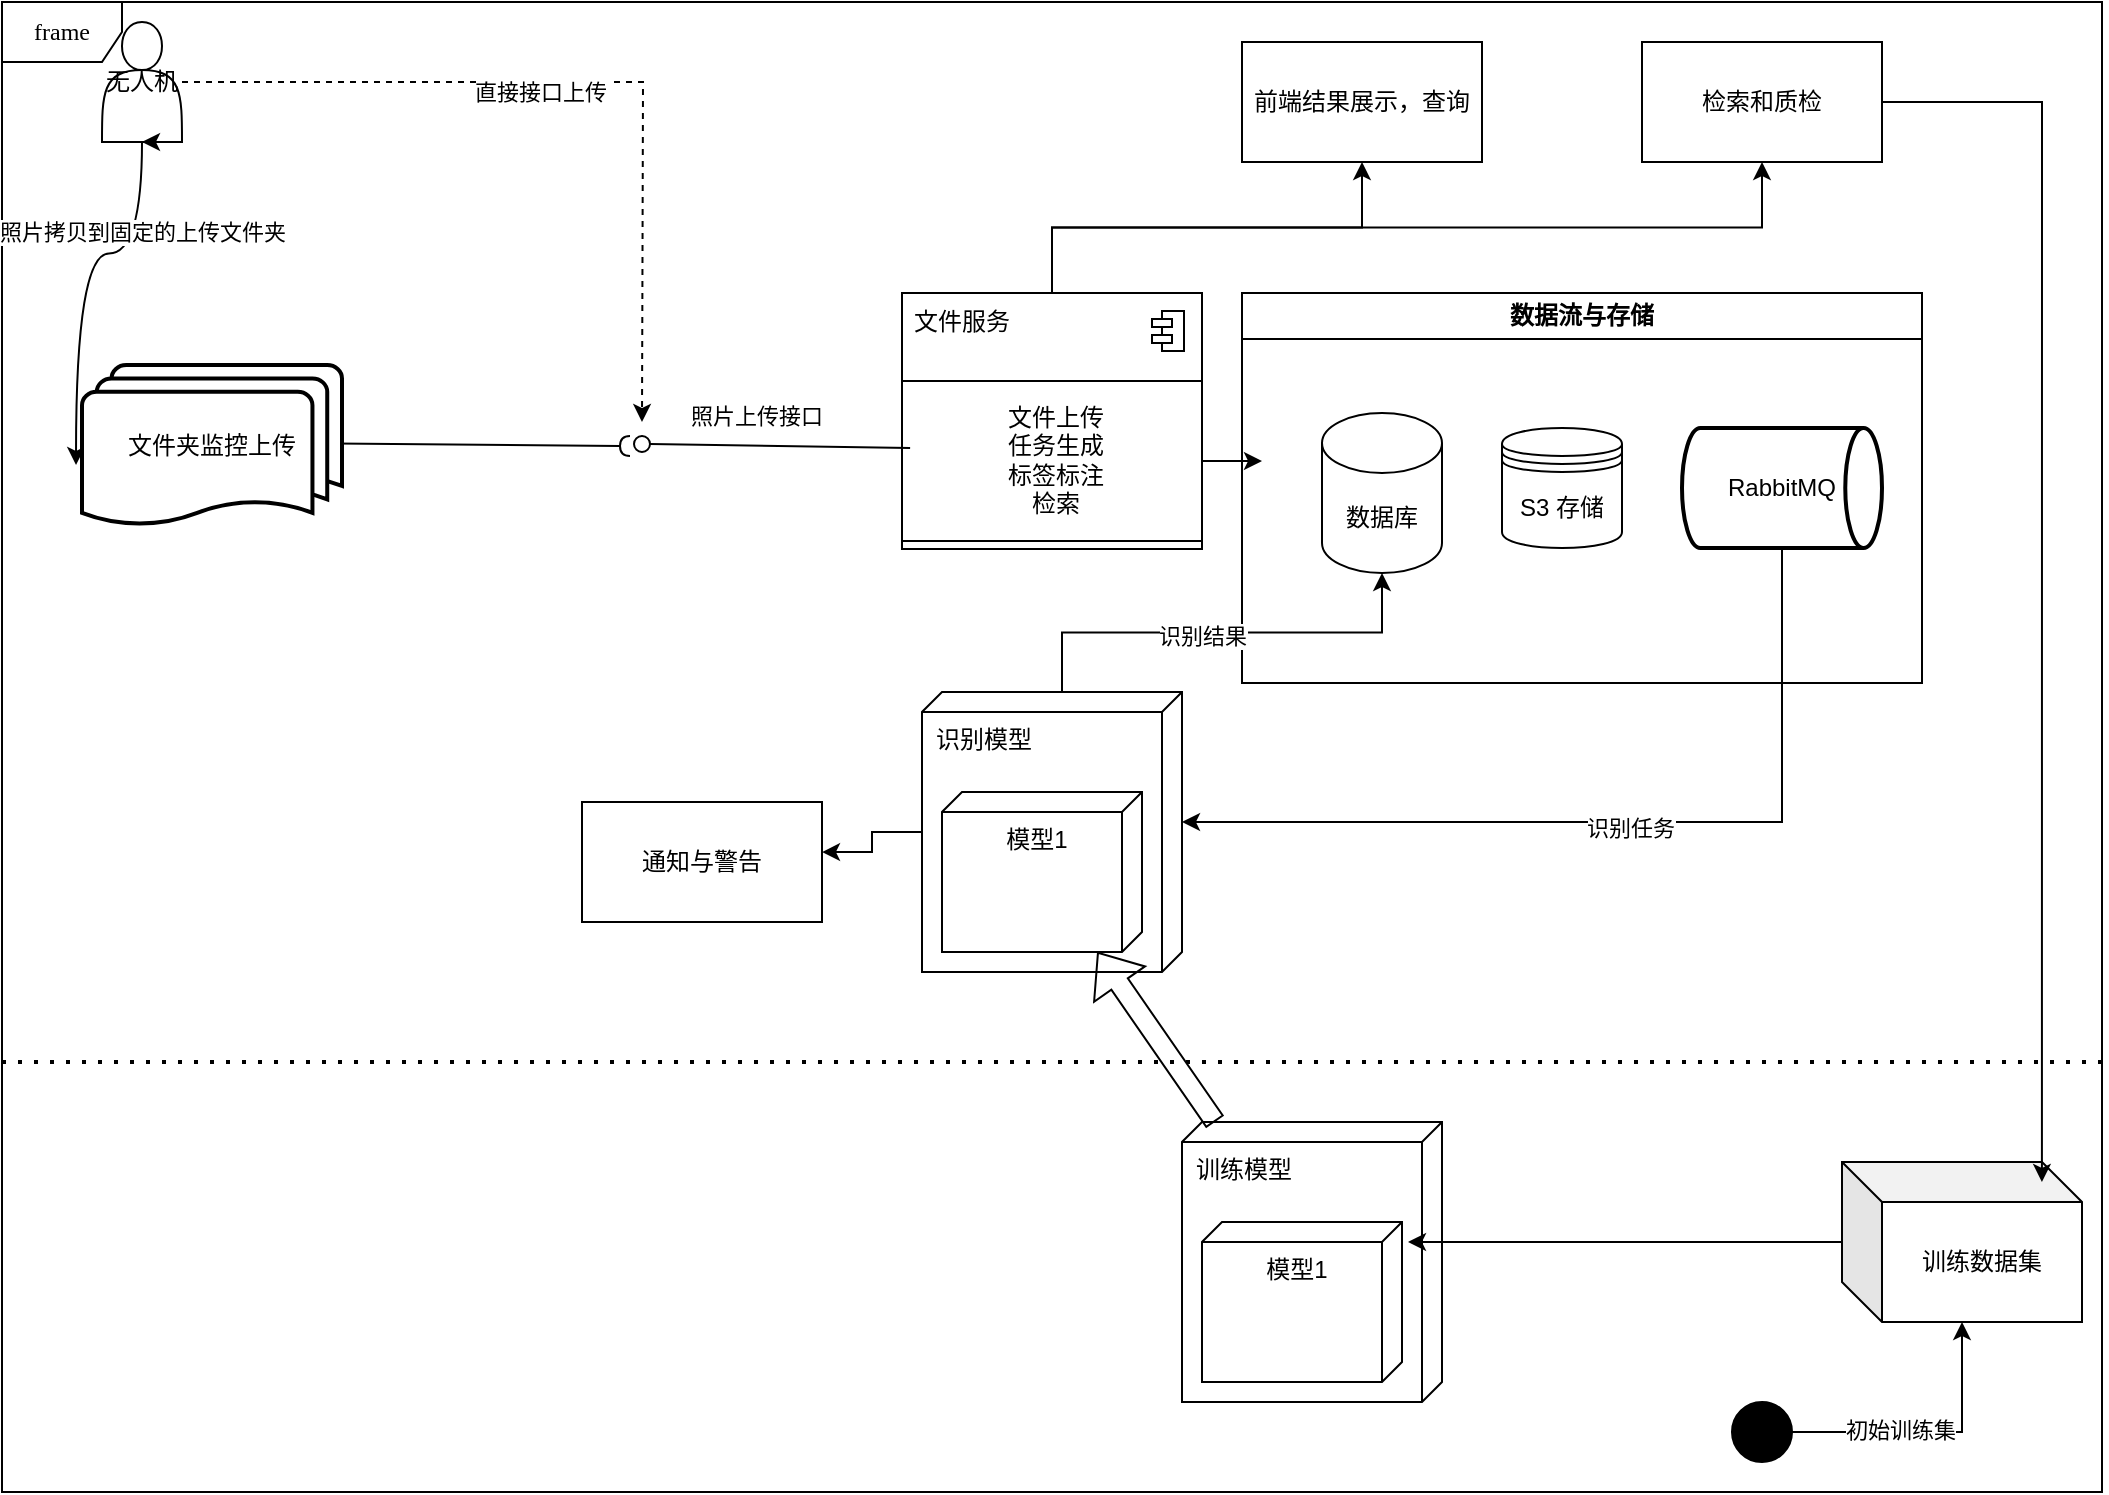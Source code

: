 <mxfile version="24.7.10">
  <diagram name="Page-1" id="58cdce13-f638-feb5-8d6f-7d28b1aa9fa0">
    <mxGraphModel dx="1434" dy="774" grid="1" gridSize="10" guides="1" tooltips="1" connect="1" arrows="1" fold="1" page="1" pageScale="1" pageWidth="1100" pageHeight="850" background="none" math="0" shadow="0">
      <root>
        <mxCell id="0" />
        <mxCell id="1" parent="0" />
        <mxCell id="2a3bc250acf0617d-8" value="frame" style="shape=umlFrame;whiteSpace=wrap;html=1;rounded=1;shadow=0;comic=0;labelBackgroundColor=none;strokeWidth=1;fontFamily=Verdana;fontSize=12;align=center;movable=0;resizable=0;rotatable=0;deletable=0;editable=0;locked=1;connectable=0;" parent="1" vertex="1">
          <mxGeometry x="20" y="10" width="1050" height="745" as="geometry" />
        </mxCell>
        <mxCell id="KeID--GRCDygiFUdQbDZ-1" value="数据流与存储" style="swimlane;whiteSpace=wrap;html=1;" vertex="1" parent="1">
          <mxGeometry x="640" y="155.5" width="340" height="195" as="geometry" />
        </mxCell>
        <mxCell id="KeID--GRCDygiFUdQbDZ-2" value="数据库" style="shape=cylinder3;whiteSpace=wrap;html=1;boundedLbl=1;backgroundOutline=1;size=15;" vertex="1" parent="KeID--GRCDygiFUdQbDZ-1">
          <mxGeometry x="40" y="60" width="60" height="80" as="geometry" />
        </mxCell>
        <mxCell id="KeID--GRCDygiFUdQbDZ-4" value="S3 存储" style="shape=datastore;whiteSpace=wrap;html=1;" vertex="1" parent="KeID--GRCDygiFUdQbDZ-1">
          <mxGeometry x="130" y="67.5" width="60" height="60" as="geometry" />
        </mxCell>
        <mxCell id="KeID--GRCDygiFUdQbDZ-6" value="RabbitMQ" style="strokeWidth=2;html=1;shape=mxgraph.flowchart.direct_data;whiteSpace=wrap;" vertex="1" parent="KeID--GRCDygiFUdQbDZ-1">
          <mxGeometry x="220" y="67.5" width="100" height="60" as="geometry" />
        </mxCell>
        <mxCell id="KeID--GRCDygiFUdQbDZ-8" value="" style="fontStyle=1;align=center;verticalAlign=top;childLayout=stackLayout;horizontal=1;horizontalStack=0;resizeParent=1;resizeParentMax=0;resizeLast=0;marginBottom=0;" vertex="1" parent="1">
          <mxGeometry x="470" y="155.5" width="150" height="128" as="geometry" />
        </mxCell>
        <mxCell id="KeID--GRCDygiFUdQbDZ-9" value="文件服务" style="html=1;align=left;spacingLeft=4;verticalAlign=top;strokeColor=none;fillColor=none;whiteSpace=wrap;" vertex="1" parent="KeID--GRCDygiFUdQbDZ-8">
          <mxGeometry width="150" height="40" as="geometry" />
        </mxCell>
        <mxCell id="KeID--GRCDygiFUdQbDZ-10" value="" style="shape=module;jettyWidth=10;jettyHeight=4;" vertex="1" parent="KeID--GRCDygiFUdQbDZ-9">
          <mxGeometry x="1" width="16" height="20" relative="1" as="geometry">
            <mxPoint x="-25" y="9" as="offset" />
          </mxGeometry>
        </mxCell>
        <mxCell id="KeID--GRCDygiFUdQbDZ-11" value="" style="line;strokeWidth=1;fillColor=none;align=left;verticalAlign=middle;spacingTop=-1;spacingLeft=3;spacingRight=3;rotatable=0;labelPosition=right;points=[];portConstraint=eastwest;" vertex="1" parent="KeID--GRCDygiFUdQbDZ-8">
          <mxGeometry y="40" width="150" height="8" as="geometry" />
        </mxCell>
        <mxCell id="KeID--GRCDygiFUdQbDZ-42" style="edgeStyle=orthogonalEdgeStyle;rounded=0;orthogonalLoop=1;jettySize=auto;html=1;" edge="1" parent="KeID--GRCDygiFUdQbDZ-8" source="KeID--GRCDygiFUdQbDZ-12">
          <mxGeometry relative="1" as="geometry">
            <mxPoint x="180" y="84" as="targetPoint" />
          </mxGeometry>
        </mxCell>
        <mxCell id="KeID--GRCDygiFUdQbDZ-12" value="&lt;div&gt;文件上传&lt;/div&gt;&lt;div&gt;任务生成&lt;/div&gt;&lt;div&gt;标签标注&lt;/div&gt;&lt;div&gt;检索&lt;br&gt;&lt;/div&gt;" style="html=1;align=center;spacingLeft=4;verticalAlign=top;strokeColor=none;fillColor=none;whiteSpace=wrap;" vertex="1" parent="KeID--GRCDygiFUdQbDZ-8">
          <mxGeometry y="48" width="150" height="72" as="geometry" />
        </mxCell>
        <mxCell id="KeID--GRCDygiFUdQbDZ-14" value="" style="line;strokeWidth=1;fillColor=none;align=left;verticalAlign=middle;spacingTop=-1;spacingLeft=3;spacingRight=3;rotatable=0;labelPosition=right;points=[];portConstraint=eastwest;" vertex="1" parent="KeID--GRCDygiFUdQbDZ-8">
          <mxGeometry y="120" width="150" height="8" as="geometry" />
        </mxCell>
        <mxCell id="KeID--GRCDygiFUdQbDZ-20" value="照片上传接口" style="html=1;verticalAlign=bottom;labelBackgroundColor=none;startArrow=oval;startFill=0;startSize=8;endArrow=none;rounded=0;entryX=0.027;entryY=0.41;entryDx=0;entryDy=0;entryPerimeter=0;" edge="1" parent="1" target="KeID--GRCDygiFUdQbDZ-12">
          <mxGeometry x="-0.158" y="6" relative="1" as="geometry">
            <mxPoint x="340" y="231" as="sourcePoint" />
            <mxPoint x="502.02" y="231" as="targetPoint" />
            <mxPoint as="offset" />
          </mxGeometry>
        </mxCell>
        <mxCell id="KeID--GRCDygiFUdQbDZ-31" value="" style="endArrow=none;html=1;rounded=0;align=center;verticalAlign=top;endFill=0;labelBackgroundColor=none;endSize=2;exitX=0.864;exitY=0.483;exitDx=0;exitDy=0;exitPerimeter=0;" edge="1" source="KeID--GRCDygiFUdQbDZ-40" target="KeID--GRCDygiFUdQbDZ-32" parent="1">
          <mxGeometry relative="1" as="geometry">
            <mxPoint x="240" y="232" as="sourcePoint" />
          </mxGeometry>
        </mxCell>
        <mxCell id="KeID--GRCDygiFUdQbDZ-32" value="" style="shape=requiredInterface;html=1;fontSize=11;align=center;fillColor=none;points=[];aspect=fixed;resizable=0;verticalAlign=bottom;labelPosition=center;verticalLabelPosition=top;flipH=1;" vertex="1" parent="1">
          <mxGeometry x="329" y="227" width="5" height="10" as="geometry" />
        </mxCell>
        <mxCell id="KeID--GRCDygiFUdQbDZ-36" style="edgeStyle=orthogonalEdgeStyle;rounded=0;orthogonalLoop=1;jettySize=auto;html=1;dashed=1;" edge="1" parent="1" source="KeID--GRCDygiFUdQbDZ-35">
          <mxGeometry relative="1" as="geometry">
            <mxPoint x="340" y="220" as="targetPoint" />
          </mxGeometry>
        </mxCell>
        <mxCell id="KeID--GRCDygiFUdQbDZ-37" value="直接接口上传" style="edgeLabel;html=1;align=center;verticalAlign=middle;resizable=0;points=[];" vertex="1" connectable="0" parent="KeID--GRCDygiFUdQbDZ-36">
          <mxGeometry x="-0.107" y="-5" relative="1" as="geometry">
            <mxPoint as="offset" />
          </mxGeometry>
        </mxCell>
        <mxCell id="KeID--GRCDygiFUdQbDZ-38" style="rounded=0;orthogonalLoop=1;jettySize=auto;html=1;entryX=-0.023;entryY=0.617;entryDx=0;entryDy=0;entryPerimeter=0;edgeStyle=orthogonalEdgeStyle;curved=1;" edge="1" parent="1" source="KeID--GRCDygiFUdQbDZ-35" target="KeID--GRCDygiFUdQbDZ-40">
          <mxGeometry relative="1" as="geometry">
            <mxPoint x="80" y="150" as="sourcePoint" />
            <mxPoint x="140" y="232" as="targetPoint" />
          </mxGeometry>
        </mxCell>
        <mxCell id="KeID--GRCDygiFUdQbDZ-39" value="照片拷贝到固定的上传文件夹" style="edgeLabel;html=1;align=center;verticalAlign=middle;resizable=0;points=[];" vertex="1" connectable="0" parent="KeID--GRCDygiFUdQbDZ-38">
          <mxGeometry x="-0.543" relative="1" as="geometry">
            <mxPoint as="offset" />
          </mxGeometry>
        </mxCell>
        <mxCell id="KeID--GRCDygiFUdQbDZ-35" value="无人机" style="shape=actor;whiteSpace=wrap;html=1;" vertex="1" parent="1">
          <mxGeometry x="70" y="20" width="40" height="60" as="geometry" />
        </mxCell>
        <mxCell id="KeID--GRCDygiFUdQbDZ-40" value="文件夹监控上传" style="strokeWidth=2;html=1;shape=mxgraph.flowchart.multi-document;whiteSpace=wrap;" vertex="1" parent="1">
          <mxGeometry x="60" y="191.5" width="130" height="81" as="geometry" />
        </mxCell>
        <mxCell id="KeID--GRCDygiFUdQbDZ-41" style="edgeStyle=orthogonalEdgeStyle;rounded=0;orthogonalLoop=1;jettySize=auto;html=1;exitX=0.75;exitY=1;exitDx=0;exitDy=0;entryX=0.5;entryY=1;entryDx=0;entryDy=0;" edge="1" parent="1" source="KeID--GRCDygiFUdQbDZ-35" target="KeID--GRCDygiFUdQbDZ-35">
          <mxGeometry relative="1" as="geometry" />
        </mxCell>
        <mxCell id="KeID--GRCDygiFUdQbDZ-88" style="edgeStyle=orthogonalEdgeStyle;rounded=0;orthogonalLoop=1;jettySize=auto;html=1;exitX=0;exitY=0;exitDx=0;exitDy=60;exitPerimeter=0;" edge="1" parent="1" source="KeID--GRCDygiFUdQbDZ-84" target="KeID--GRCDygiFUdQbDZ-2">
          <mxGeometry relative="1" as="geometry" />
        </mxCell>
        <mxCell id="KeID--GRCDygiFUdQbDZ-89" value="识别结果" style="edgeLabel;html=1;align=center;verticalAlign=middle;resizable=0;points=[];" vertex="1" connectable="0" parent="KeID--GRCDygiFUdQbDZ-88">
          <mxGeometry x="-0.095" y="-1" relative="1" as="geometry">
            <mxPoint as="offset" />
          </mxGeometry>
        </mxCell>
        <mxCell id="KeID--GRCDygiFUdQbDZ-92" value="" style="edgeStyle=orthogonalEdgeStyle;rounded=0;orthogonalLoop=1;jettySize=auto;html=1;entryX=1;entryY=0.417;entryDx=0;entryDy=0;entryPerimeter=0;" edge="1" parent="1" source="KeID--GRCDygiFUdQbDZ-84" target="KeID--GRCDygiFUdQbDZ-93">
          <mxGeometry relative="1" as="geometry">
            <mxPoint x="395" y="425" as="targetPoint" />
          </mxGeometry>
        </mxCell>
        <mxCell id="KeID--GRCDygiFUdQbDZ-84" value="识别模型" style="verticalAlign=top;align=left;shape=cube;size=10;direction=south;fontStyle=0;html=1;boundedLbl=1;spacingLeft=5;whiteSpace=wrap;" vertex="1" parent="1">
          <mxGeometry x="480" y="355" width="130" height="140" as="geometry" />
        </mxCell>
        <mxCell id="KeID--GRCDygiFUdQbDZ-85" value="模型1" style="verticalAlign=top;align=center;shape=cube;size=10;direction=south;html=1;boundedLbl=1;spacingLeft=5;whiteSpace=wrap;" vertex="1" parent="KeID--GRCDygiFUdQbDZ-84">
          <mxGeometry width="100" height="80" relative="1" as="geometry">
            <mxPoint x="10" y="50" as="offset" />
          </mxGeometry>
        </mxCell>
        <mxCell id="KeID--GRCDygiFUdQbDZ-86" style="edgeStyle=orthogonalEdgeStyle;rounded=0;orthogonalLoop=1;jettySize=auto;html=1;entryX=0;entryY=0;entryDx=65;entryDy=0;entryPerimeter=0;exitX=0.5;exitY=1;exitDx=0;exitDy=0;exitPerimeter=0;" edge="1" parent="1" source="KeID--GRCDygiFUdQbDZ-6" target="KeID--GRCDygiFUdQbDZ-84">
          <mxGeometry relative="1" as="geometry" />
        </mxCell>
        <mxCell id="KeID--GRCDygiFUdQbDZ-87" value="识别任务" style="edgeLabel;html=1;align=center;verticalAlign=middle;resizable=0;points=[];" vertex="1" connectable="0" parent="KeID--GRCDygiFUdQbDZ-86">
          <mxGeometry x="-0.023" y="3" relative="1" as="geometry">
            <mxPoint as="offset" />
          </mxGeometry>
        </mxCell>
        <mxCell id="KeID--GRCDygiFUdQbDZ-93" value="通知与警告" style="rounded=0;whiteSpace=wrap;html=1;" vertex="1" parent="1">
          <mxGeometry x="310" y="410" width="120" height="60" as="geometry" />
        </mxCell>
        <mxCell id="KeID--GRCDygiFUdQbDZ-94" value="前端结果展示，查询" style="rounded=0;whiteSpace=wrap;html=1;" vertex="1" parent="1">
          <mxGeometry x="640" y="30" width="120" height="60" as="geometry" />
        </mxCell>
        <mxCell id="KeID--GRCDygiFUdQbDZ-95" style="edgeStyle=orthogonalEdgeStyle;rounded=0;orthogonalLoop=1;jettySize=auto;html=1;exitX=0.5;exitY=0;exitDx=0;exitDy=0;" edge="1" parent="1" source="KeID--GRCDygiFUdQbDZ-9" target="KeID--GRCDygiFUdQbDZ-94">
          <mxGeometry relative="1" as="geometry">
            <mxPoint x="545" y="60" as="targetPoint" />
          </mxGeometry>
        </mxCell>
        <mxCell id="KeID--GRCDygiFUdQbDZ-96" value="检索和质检" style="rounded=0;whiteSpace=wrap;html=1;" vertex="1" parent="1">
          <mxGeometry x="840" y="30" width="120" height="60" as="geometry" />
        </mxCell>
        <mxCell id="KeID--GRCDygiFUdQbDZ-97" style="edgeStyle=orthogonalEdgeStyle;rounded=0;orthogonalLoop=1;jettySize=auto;html=1;exitX=0.5;exitY=0;exitDx=0;exitDy=0;" edge="1" parent="1" source="KeID--GRCDygiFUdQbDZ-9" target="KeID--GRCDygiFUdQbDZ-96">
          <mxGeometry relative="1" as="geometry" />
        </mxCell>
        <mxCell id="KeID--GRCDygiFUdQbDZ-100" value="训练模型" style="verticalAlign=top;align=left;shape=cube;size=10;direction=south;fontStyle=0;html=1;boundedLbl=1;spacingLeft=5;whiteSpace=wrap;" vertex="1" parent="1">
          <mxGeometry x="610" y="570" width="130" height="140" as="geometry" />
        </mxCell>
        <mxCell id="KeID--GRCDygiFUdQbDZ-101" value="模型1" style="verticalAlign=top;align=center;shape=cube;size=10;direction=south;html=1;boundedLbl=1;spacingLeft=5;whiteSpace=wrap;" vertex="1" parent="KeID--GRCDygiFUdQbDZ-100">
          <mxGeometry width="100" height="80" relative="1" as="geometry">
            <mxPoint x="10" y="50" as="offset" />
          </mxGeometry>
        </mxCell>
        <mxCell id="KeID--GRCDygiFUdQbDZ-103" value="" style="endArrow=none;dashed=1;html=1;dashPattern=1 3;strokeWidth=2;rounded=0;" edge="1" parent="1">
          <mxGeometry width="50" height="50" relative="1" as="geometry">
            <mxPoint x="20" y="540" as="sourcePoint" />
            <mxPoint x="1070" y="540" as="targetPoint" />
          </mxGeometry>
        </mxCell>
        <mxCell id="KeID--GRCDygiFUdQbDZ-105" value="训练数据集" style="shape=cube;whiteSpace=wrap;html=1;boundedLbl=1;backgroundOutline=1;darkOpacity=0.05;darkOpacity2=0.1;" vertex="1" parent="1">
          <mxGeometry x="940" y="590" width="120" height="80" as="geometry" />
        </mxCell>
        <mxCell id="KeID--GRCDygiFUdQbDZ-104" value="" style="shape=flexArrow;endArrow=classic;html=1;rounded=0;" edge="1" parent="1" source="KeID--GRCDygiFUdQbDZ-100" target="KeID--GRCDygiFUdQbDZ-85">
          <mxGeometry width="50" height="50" relative="1" as="geometry">
            <mxPoint x="530" y="380" as="sourcePoint" />
            <mxPoint x="580" y="330" as="targetPoint" />
          </mxGeometry>
        </mxCell>
        <mxCell id="KeID--GRCDygiFUdQbDZ-106" style="edgeStyle=orthogonalEdgeStyle;rounded=0;orthogonalLoop=1;jettySize=auto;html=1;entryX=0.125;entryY=-0.03;entryDx=0;entryDy=0;entryPerimeter=0;" edge="1" parent="1" source="KeID--GRCDygiFUdQbDZ-105" target="KeID--GRCDygiFUdQbDZ-101">
          <mxGeometry relative="1" as="geometry" />
        </mxCell>
        <mxCell id="KeID--GRCDygiFUdQbDZ-99" value="" style="edgeStyle=orthogonalEdgeStyle;rounded=0;orthogonalLoop=1;jettySize=auto;html=1;entryX=0.833;entryY=0.125;entryDx=0;entryDy=0;entryPerimeter=0;exitX=1;exitY=0.5;exitDx=0;exitDy=0;" edge="1" parent="1" source="KeID--GRCDygiFUdQbDZ-96" target="KeID--GRCDygiFUdQbDZ-105">
          <mxGeometry relative="1" as="geometry">
            <mxPoint x="1030" y="560" as="targetPoint" />
          </mxGeometry>
        </mxCell>
        <mxCell id="KeID--GRCDygiFUdQbDZ-108" style="edgeStyle=orthogonalEdgeStyle;rounded=0;orthogonalLoop=1;jettySize=auto;html=1;" edge="1" parent="1" source="KeID--GRCDygiFUdQbDZ-107" target="KeID--GRCDygiFUdQbDZ-105">
          <mxGeometry relative="1" as="geometry" />
        </mxCell>
        <mxCell id="KeID--GRCDygiFUdQbDZ-109" value="初始训练集" style="edgeLabel;html=1;align=center;verticalAlign=middle;resizable=0;points=[];" vertex="1" connectable="0" parent="KeID--GRCDygiFUdQbDZ-108">
          <mxGeometry x="-0.229" y="1" relative="1" as="geometry">
            <mxPoint as="offset" />
          </mxGeometry>
        </mxCell>
        <mxCell id="KeID--GRCDygiFUdQbDZ-107" value="" style="ellipse;fillColor=strokeColor;html=1;" vertex="1" parent="1">
          <mxGeometry x="885" y="710" width="30" height="30" as="geometry" />
        </mxCell>
      </root>
    </mxGraphModel>
  </diagram>
</mxfile>
